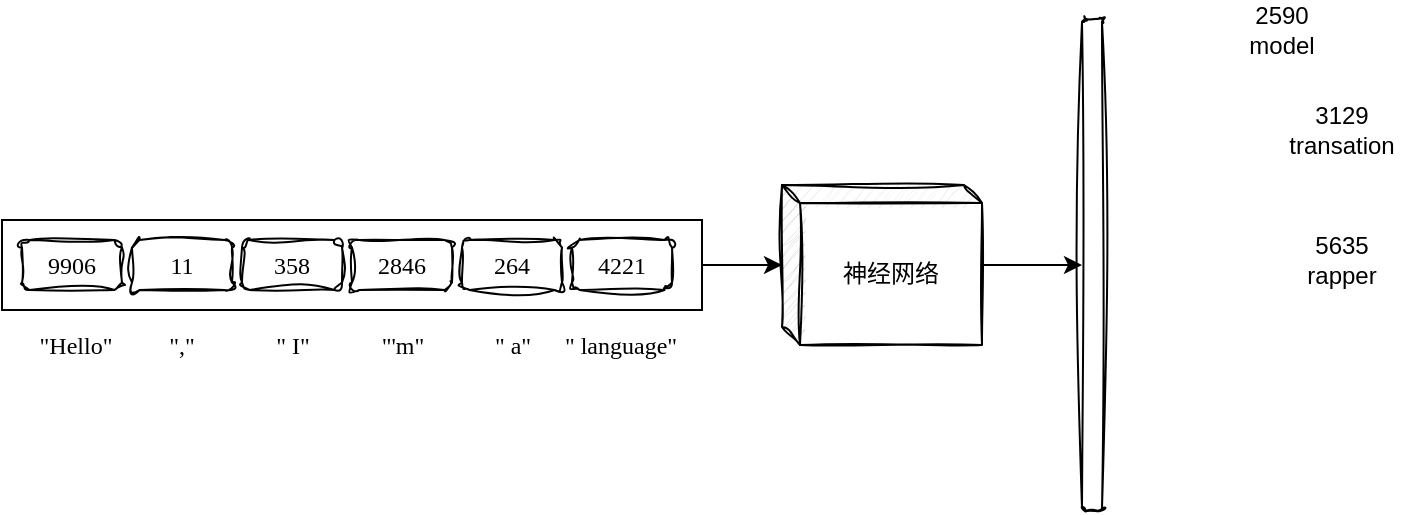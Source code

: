 <mxfile version="28.0.6">
  <diagram name="第 1 页" id="RAERaMDtoL3DC9eTLDLf">
    <mxGraphModel dx="811" dy="693" grid="1" gridSize="10" guides="1" tooltips="1" connect="1" arrows="1" fold="1" page="1" pageScale="1" pageWidth="827" pageHeight="1169" math="0" shadow="0">
      <root>
        <mxCell id="0" />
        <mxCell id="1" parent="0" />
        <mxCell id="lzarEEwiP4umfljfq3BW-16" style="rounded=0;orthogonalLoop=1;jettySize=auto;html=1;" edge="1" parent="1" source="lzarEEwiP4umfljfq3BW-7" target="lzarEEwiP4umfljfq3BW-15">
          <mxGeometry relative="1" as="geometry" />
        </mxCell>
        <mxCell id="lzarEEwiP4umfljfq3BW-7" value="" style="rounded=0;whiteSpace=wrap;html=1;" vertex="1" parent="1">
          <mxGeometry x="60" y="150" width="350" height="45" as="geometry" />
        </mxCell>
        <mxCell id="lzarEEwiP4umfljfq3BW-1" value="9906" style="rounded=1;whiteSpace=wrap;html=1;glass=0;fontFamily=Comic Sans MS;shadow=0;sketch=1;curveFitting=1;jiggle=2;" vertex="1" parent="1">
          <mxGeometry x="70" y="160" width="50" height="25" as="geometry" />
        </mxCell>
        <mxCell id="lzarEEwiP4umfljfq3BW-2" value="11" style="rounded=1;whiteSpace=wrap;html=1;sketch=1;curveFitting=1;jiggle=2;glass=0;fontFamily=Comic Sans MS;" vertex="1" parent="1">
          <mxGeometry x="125" y="160" width="50" height="25" as="geometry" />
        </mxCell>
        <mxCell id="lzarEEwiP4umfljfq3BW-3" value="358" style="rounded=1;whiteSpace=wrap;html=1;sketch=1;curveFitting=1;jiggle=2;glass=0;fontFamily=Comic Sans MS;" vertex="1" parent="1">
          <mxGeometry x="180" y="160" width="50" height="25" as="geometry" />
        </mxCell>
        <mxCell id="lzarEEwiP4umfljfq3BW-4" value="2846" style="rounded=1;whiteSpace=wrap;html=1;sketch=1;curveFitting=1;jiggle=2;glass=0;fontFamily=Comic Sans MS;" vertex="1" parent="1">
          <mxGeometry x="235" y="160" width="50" height="25" as="geometry" />
        </mxCell>
        <mxCell id="lzarEEwiP4umfljfq3BW-5" value="264" style="rounded=1;whiteSpace=wrap;html=1;sketch=1;curveFitting=1;jiggle=2;glass=0;fontFamily=Comic Sans MS;" vertex="1" parent="1">
          <mxGeometry x="290" y="160" width="50" height="25" as="geometry" />
        </mxCell>
        <mxCell id="lzarEEwiP4umfljfq3BW-8" value="&quot;Hello&quot;" style="text;html=1;align=center;verticalAlign=middle;whiteSpace=wrap;rounded=0;fontFamily=Comic Sans MS;" vertex="1" parent="1">
          <mxGeometry x="66.5" y="200" width="60" height="25" as="geometry" />
        </mxCell>
        <mxCell id="lzarEEwiP4umfljfq3BW-9" value="&quot;,&quot;" style="text;html=1;align=center;verticalAlign=middle;whiteSpace=wrap;rounded=0;fontFamily=Comic Sans MS;" vertex="1" parent="1">
          <mxGeometry x="123.25" y="200" width="53.5" height="25" as="geometry" />
        </mxCell>
        <mxCell id="lzarEEwiP4umfljfq3BW-10" value="&quot; I&quot;" style="text;html=1;align=center;verticalAlign=middle;whiteSpace=wrap;rounded=0;fontFamily=Comic Sans MS;" vertex="1" parent="1">
          <mxGeometry x="185.75" y="200" width="38.5" height="25" as="geometry" />
        </mxCell>
        <mxCell id="lzarEEwiP4umfljfq3BW-11" value="&quot;&#39;m&quot;" style="text;html=1;align=center;verticalAlign=middle;whiteSpace=wrap;rounded=0;fontFamily=Comic Sans MS;" vertex="1" parent="1">
          <mxGeometry x="240.75" y="200" width="38.5" height="25" as="geometry" />
        </mxCell>
        <mxCell id="lzarEEwiP4umfljfq3BW-12" value="4221" style="rounded=1;whiteSpace=wrap;html=1;sketch=1;curveFitting=1;jiggle=2;glass=0;fontFamily=Comic Sans MS;" vertex="1" parent="1">
          <mxGeometry x="345" y="160" width="50" height="25" as="geometry" />
        </mxCell>
        <mxCell id="lzarEEwiP4umfljfq3BW-13" value="&quot; a&quot;" style="text;html=1;align=center;verticalAlign=middle;whiteSpace=wrap;rounded=0;fontFamily=Comic Sans MS;" vertex="1" parent="1">
          <mxGeometry x="295.75" y="200" width="38.5" height="25" as="geometry" />
        </mxCell>
        <mxCell id="lzarEEwiP4umfljfq3BW-14" value="&quot; language&quot;" style="text;html=1;align=center;verticalAlign=middle;whiteSpace=wrap;rounded=0;fontFamily=Comic Sans MS;" vertex="1" parent="1">
          <mxGeometry x="335.37" y="200" width="69.25" height="25" as="geometry" />
        </mxCell>
        <mxCell id="lzarEEwiP4umfljfq3BW-15" value="神经网络" style="shape=cube;whiteSpace=wrap;html=1;boundedLbl=1;backgroundOutline=1;darkOpacity=0.05;darkOpacity2=0.1;size=9;fontFamily=Comic Sans MS;sketch=1;curveFitting=1;jiggle=2;" vertex="1" parent="1">
          <mxGeometry x="450" y="132.5" width="100" height="80" as="geometry" />
        </mxCell>
        <mxCell id="lzarEEwiP4umfljfq3BW-17" value="" style="rounded=1;whiteSpace=wrap;html=1;sketch=1;curveFitting=1;jiggle=2;" vertex="1" parent="1">
          <mxGeometry x="600" y="49.38" width="10" height="246.25" as="geometry" />
        </mxCell>
        <mxCell id="lzarEEwiP4umfljfq3BW-18" style="rounded=0;orthogonalLoop=1;jettySize=auto;html=1;exitX=0.993;exitY=0.5;exitDx=0;exitDy=0;exitPerimeter=0;entryX=0;entryY=0.5;entryDx=0;entryDy=0;" edge="1" parent="1" source="lzarEEwiP4umfljfq3BW-15" target="lzarEEwiP4umfljfq3BW-17">
          <mxGeometry relative="1" as="geometry" />
        </mxCell>
        <mxCell id="lzarEEwiP4umfljfq3BW-19" value="2590 model" style="text;html=1;align=center;verticalAlign=middle;whiteSpace=wrap;rounded=0;" vertex="1" parent="1">
          <mxGeometry x="670" y="40" width="60" height="30" as="geometry" />
        </mxCell>
        <mxCell id="lzarEEwiP4umfljfq3BW-20" value="3129 transation" style="text;html=1;align=center;verticalAlign=middle;whiteSpace=wrap;rounded=0;" vertex="1" parent="1">
          <mxGeometry x="700" y="90" width="60" height="30" as="geometry" />
        </mxCell>
        <mxCell id="lzarEEwiP4umfljfq3BW-21" value="5635 rapper" style="text;html=1;align=center;verticalAlign=middle;whiteSpace=wrap;rounded=0;" vertex="1" parent="1">
          <mxGeometry x="700" y="155" width="60" height="30" as="geometry" />
        </mxCell>
      </root>
    </mxGraphModel>
  </diagram>
</mxfile>
